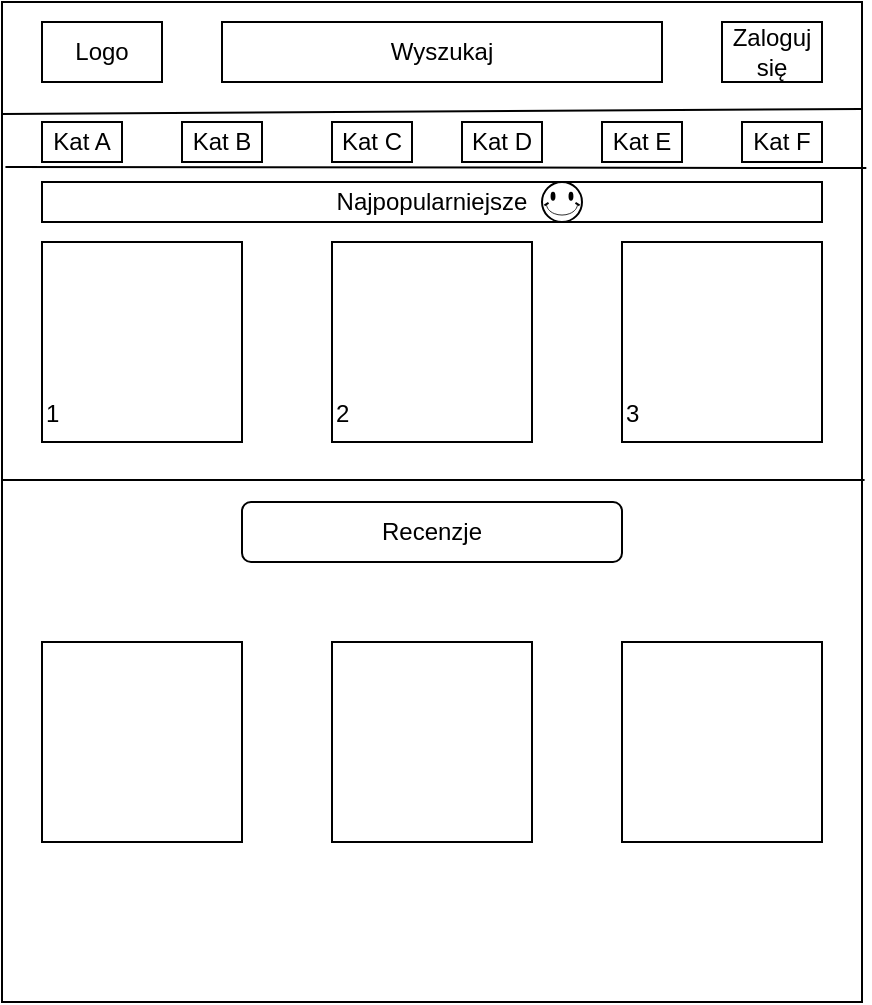 <mxfile version="24.2.0" type="device">
  <diagram name="Strona-1" id="lFS3k2IKplxQ-3XxpdJy">
    <mxGraphModel dx="1050" dy="530" grid="1" gridSize="10" guides="1" tooltips="1" connect="1" arrows="1" fold="1" page="1" pageScale="1" pageWidth="827" pageHeight="1169" math="0" shadow="0">
      <root>
        <mxCell id="0" />
        <mxCell id="1" parent="0" />
        <mxCell id="10lTTNACpvp3H57rneZ2-1" value="" style="rounded=0;whiteSpace=wrap;html=1;" vertex="1" parent="1">
          <mxGeometry x="210" y="10" width="430" height="500" as="geometry" />
        </mxCell>
        <mxCell id="10lTTNACpvp3H57rneZ2-2" value="Zaloguj się" style="rounded=0;whiteSpace=wrap;html=1;" vertex="1" parent="1">
          <mxGeometry x="570" y="20" width="50" height="30" as="geometry" />
        </mxCell>
        <mxCell id="10lTTNACpvp3H57rneZ2-3" value="Wyszukaj" style="rounded=0;whiteSpace=wrap;html=1;" vertex="1" parent="1">
          <mxGeometry x="320" y="20" width="220" height="30" as="geometry" />
        </mxCell>
        <mxCell id="10lTTNACpvp3H57rneZ2-8" value="" style="endArrow=none;html=1;rounded=0;entryX=0.999;entryY=0.107;entryDx=0;entryDy=0;entryPerimeter=0;exitX=0;exitY=0.112;exitDx=0;exitDy=0;exitPerimeter=0;" edge="1" parent="1" source="10lTTNACpvp3H57rneZ2-1" target="10lTTNACpvp3H57rneZ2-1">
          <mxGeometry width="50" height="50" relative="1" as="geometry">
            <mxPoint x="210" y="100" as="sourcePoint" />
            <mxPoint x="260" y="50" as="targetPoint" />
          </mxGeometry>
        </mxCell>
        <mxCell id="10lTTNACpvp3H57rneZ2-9" value="Logo" style="rounded=0;whiteSpace=wrap;html=1;" vertex="1" parent="1">
          <mxGeometry x="230" y="20" width="60" height="30" as="geometry" />
        </mxCell>
        <mxCell id="10lTTNACpvp3H57rneZ2-10" value="" style="endArrow=none;html=1;rounded=0;entryX=1.005;entryY=0.166;entryDx=0;entryDy=0;entryPerimeter=0;exitX=0.004;exitY=0.165;exitDx=0;exitDy=0;exitPerimeter=0;" edge="1" parent="1" source="10lTTNACpvp3H57rneZ2-1" target="10lTTNACpvp3H57rneZ2-1">
          <mxGeometry width="50" height="50" relative="1" as="geometry">
            <mxPoint x="210" y="90" as="sourcePoint" />
            <mxPoint x="440" y="250" as="targetPoint" />
          </mxGeometry>
        </mxCell>
        <mxCell id="10lTTNACpvp3H57rneZ2-11" value="" style="endArrow=none;html=1;rounded=0;exitX=0;exitY=0.478;exitDx=0;exitDy=0;exitPerimeter=0;entryX=1.003;entryY=0.478;entryDx=0;entryDy=0;entryPerimeter=0;" edge="1" parent="1" source="10lTTNACpvp3H57rneZ2-1" target="10lTTNACpvp3H57rneZ2-1">
          <mxGeometry width="50" height="50" relative="1" as="geometry">
            <mxPoint x="390" y="300" as="sourcePoint" />
            <mxPoint x="440" y="250" as="targetPoint" />
          </mxGeometry>
        </mxCell>
        <mxCell id="10lTTNACpvp3H57rneZ2-12" value="Najpopularniejsze" style="rounded=0;whiteSpace=wrap;html=1;" vertex="1" parent="1">
          <mxGeometry x="230" y="100" width="390" height="20" as="geometry" />
        </mxCell>
        <mxCell id="10lTTNACpvp3H57rneZ2-14" value="&lt;div&gt;&lt;br&gt;&lt;/div&gt;&lt;div&gt;&lt;br&gt;&lt;/div&gt;&lt;div&gt;&lt;br&gt;&lt;/div&gt;&lt;div&gt;&lt;br&gt;&lt;/div&gt;&lt;div&gt;&lt;br&gt;&lt;/div&gt;1" style="whiteSpace=wrap;html=1;aspect=fixed;align=left;" vertex="1" parent="1">
          <mxGeometry x="230" y="130" width="100" height="100" as="geometry" />
        </mxCell>
        <mxCell id="10lTTNACpvp3H57rneZ2-15" value="&lt;div&gt;&lt;br&gt;&lt;/div&gt;&lt;div&gt;&lt;br&gt;&lt;/div&gt;&lt;div&gt;&lt;br&gt;&lt;/div&gt;&lt;div&gt;&lt;br&gt;&lt;/div&gt;&lt;div&gt;&lt;br&gt;&lt;/div&gt;&lt;div style=&quot;&quot;&gt;&lt;span style=&quot;background-color: initial;&quot;&gt;2&lt;/span&gt;&lt;/div&gt;" style="whiteSpace=wrap;html=1;aspect=fixed;align=left;" vertex="1" parent="1">
          <mxGeometry x="375" y="130" width="100" height="100" as="geometry" />
        </mxCell>
        <mxCell id="10lTTNACpvp3H57rneZ2-16" value="&lt;div&gt;&lt;br&gt;&lt;/div&gt;&lt;div&gt;&lt;br&gt;&lt;/div&gt;&lt;div&gt;&lt;br&gt;&lt;/div&gt;&lt;div&gt;&lt;br&gt;&lt;/div&gt;&lt;div&gt;&lt;br&gt;&lt;/div&gt;&lt;div style=&quot;&quot;&gt;&lt;span style=&quot;background-color: initial;&quot;&gt;3&lt;/span&gt;&lt;/div&gt;" style="whiteSpace=wrap;html=1;aspect=fixed;align=left;" vertex="1" parent="1">
          <mxGeometry x="520" y="130" width="100" height="100" as="geometry" />
        </mxCell>
        <mxCell id="10lTTNACpvp3H57rneZ2-18" value="" style="verticalLabelPosition=bottom;verticalAlign=top;html=1;shape=mxgraph.basic.smiley" vertex="1" parent="1">
          <mxGeometry x="480" y="100" width="20" height="20" as="geometry" />
        </mxCell>
        <mxCell id="10lTTNACpvp3H57rneZ2-21" value="Kat A" style="rounded=0;whiteSpace=wrap;html=1;" vertex="1" parent="1">
          <mxGeometry x="230" y="70" width="40" height="20" as="geometry" />
        </mxCell>
        <mxCell id="10lTTNACpvp3H57rneZ2-22" value="Kat B" style="rounded=0;whiteSpace=wrap;html=1;" vertex="1" parent="1">
          <mxGeometry x="300" y="70" width="40" height="20" as="geometry" />
        </mxCell>
        <mxCell id="10lTTNACpvp3H57rneZ2-23" value="Kat C" style="rounded=0;whiteSpace=wrap;html=1;" vertex="1" parent="1">
          <mxGeometry x="375" y="70" width="40" height="20" as="geometry" />
        </mxCell>
        <mxCell id="10lTTNACpvp3H57rneZ2-24" value="Kat D" style="rounded=0;whiteSpace=wrap;html=1;" vertex="1" parent="1">
          <mxGeometry x="440" y="70" width="40" height="20" as="geometry" />
        </mxCell>
        <mxCell id="10lTTNACpvp3H57rneZ2-25" value="Kat E" style="rounded=0;whiteSpace=wrap;html=1;" vertex="1" parent="1">
          <mxGeometry x="510" y="70" width="40" height="20" as="geometry" />
        </mxCell>
        <mxCell id="10lTTNACpvp3H57rneZ2-26" value="Kat F" style="rounded=0;whiteSpace=wrap;html=1;" vertex="1" parent="1">
          <mxGeometry x="580" y="70" width="40" height="20" as="geometry" />
        </mxCell>
        <mxCell id="10lTTNACpvp3H57rneZ2-31" value="Recenzje" style="rounded=1;whiteSpace=wrap;html=1;" vertex="1" parent="1">
          <mxGeometry x="330" y="260" width="190" height="30" as="geometry" />
        </mxCell>
        <mxCell id="10lTTNACpvp3H57rneZ2-32" value="" style="whiteSpace=wrap;html=1;aspect=fixed;" vertex="1" parent="1">
          <mxGeometry x="230" y="330" width="100" height="100" as="geometry" />
        </mxCell>
        <mxCell id="10lTTNACpvp3H57rneZ2-33" value="" style="whiteSpace=wrap;html=1;aspect=fixed;" vertex="1" parent="1">
          <mxGeometry x="375" y="330" width="100" height="100" as="geometry" />
        </mxCell>
        <mxCell id="10lTTNACpvp3H57rneZ2-34" value="" style="whiteSpace=wrap;html=1;aspect=fixed;" vertex="1" parent="1">
          <mxGeometry x="520" y="330" width="100" height="100" as="geometry" />
        </mxCell>
      </root>
    </mxGraphModel>
  </diagram>
</mxfile>
